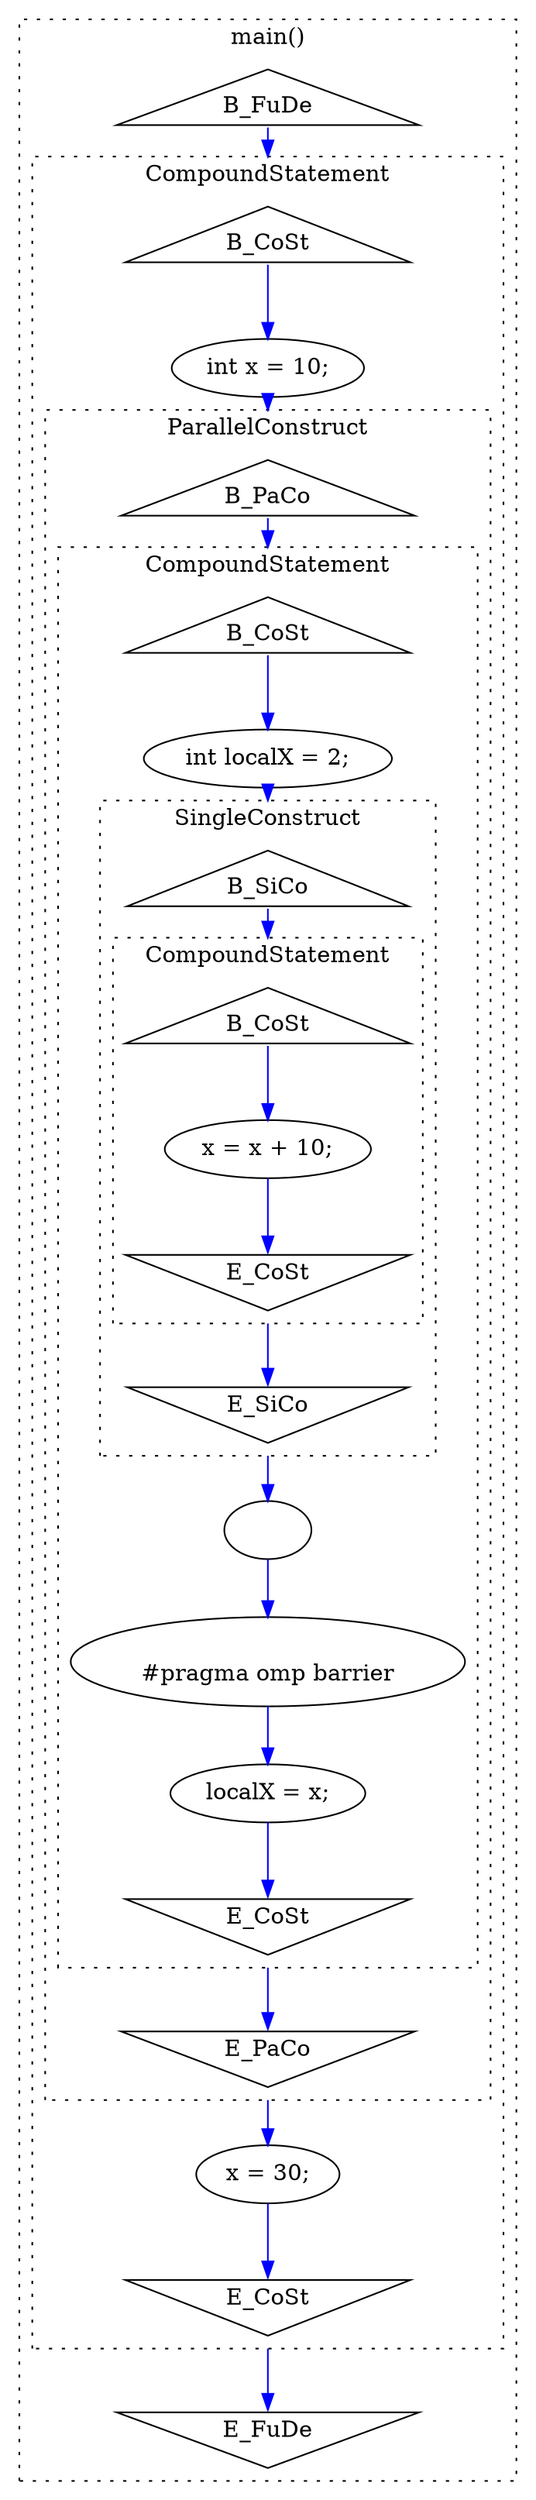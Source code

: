 digraph graph990398217 {
compound=true;
edge[color=blue];
subgraph cluster841283083 {
compound=true;
style=dotted;
label="main()";
node1675763772[label="B_FuDe", shape="triangle"];
node520016214[label="E_FuDe", shape="invtriangle"];
subgraph cluster1731722639 {
compound=true;
style=dotted;
label="CompoundStatement";
node1924582348[label="B_CoSt", shape="triangle"];
node11003494[label="E_CoSt", shape="invtriangle"];
node1757143877[label="int x = 10;"];
subgraph cluster817406040 {
compound=true;
style=dotted;
label="ParallelConstruct";
node1955915048[label="B_PaCo", shape="triangle"];
node1270855946[label="E_PaCo", shape="invtriangle"];
subgraph cluster2083117811 {
compound=true;
style=dotted;
label="CompoundStatement";
node157683534[label="B_CoSt", shape="triangle"];
node1518864111[label="E_CoSt", shape="invtriangle"];
node1816757085[label="int localX = 2;"];
subgraph cluster366004251 {
compound=true;
style=dotted;
label="SingleConstruct";
node1791868405[label="B_SiCo", shape="triangle"];
node1260134048[label="E_SiCo", shape="invtriangle"];
subgraph cluster391618063 {
compound=true;
style=dotted;
label="CompoundStatement";
node81009902[label="B_CoSt", shape="triangle"];
node57748372[label="E_CoSt", shape="invtriangle"];
node674483268[label="x = x + 10;"];
}
}
node54495403[label="
"];
node665372494[label="
#pragma omp barrier
"];
node1987083830[label="localX = x;"];
}
}
node1632492873[label="x = 30;"];
}
}
node1675763772 -> node1924582348[tailport=s, headport=n, weight=8, lhead=cluster1731722639];
node1924582348 -> node1757143877[tailport=s, headport=n, weight=8];
node1757143877 -> node1955915048[lhead=cluster817406040, weight=8, tailport=s, headport=n];
node1955915048 -> node157683534[tailport=s, headport=n, weight=8, lhead=cluster2083117811];
node157683534 -> node1816757085[tailport=s, headport=n, weight=8];
node1816757085 -> node1791868405[lhead=cluster366004251, weight=8, tailport=s, headport=n];
node1791868405 -> node81009902[tailport=s, headport=n, weight=8, lhead=cluster391618063];
node81009902 -> node674483268[tailport=s, headport=n, weight=8];
node674483268 -> node57748372[weight=8, tailport=s, headport=n];
node57748372 -> node1260134048[tailport=s, headport=n, weight=8, ltail=cluster391618063];
node1260134048 -> node54495403[tailport=s, headport=n, weight=8, ltail=cluster366004251];
node54495403 -> node665372494[weight=8, tailport=s, headport=n];
node665372494 -> node1987083830[weight=8, tailport=s, headport=n];
node1987083830 -> node1518864111[weight=8, tailport=s, headport=n];
node1518864111 -> node1270855946[tailport=s, headport=n, weight=8, ltail=cluster2083117811];
node1270855946 -> node1632492873[tailport=s, headport=n, weight=8, ltail=cluster817406040];
node1632492873 -> node11003494[weight=8, tailport=s, headport=n];
node11003494 -> node520016214[tailport=s, headport=n, weight=8, ltail=cluster1731722639];
}
